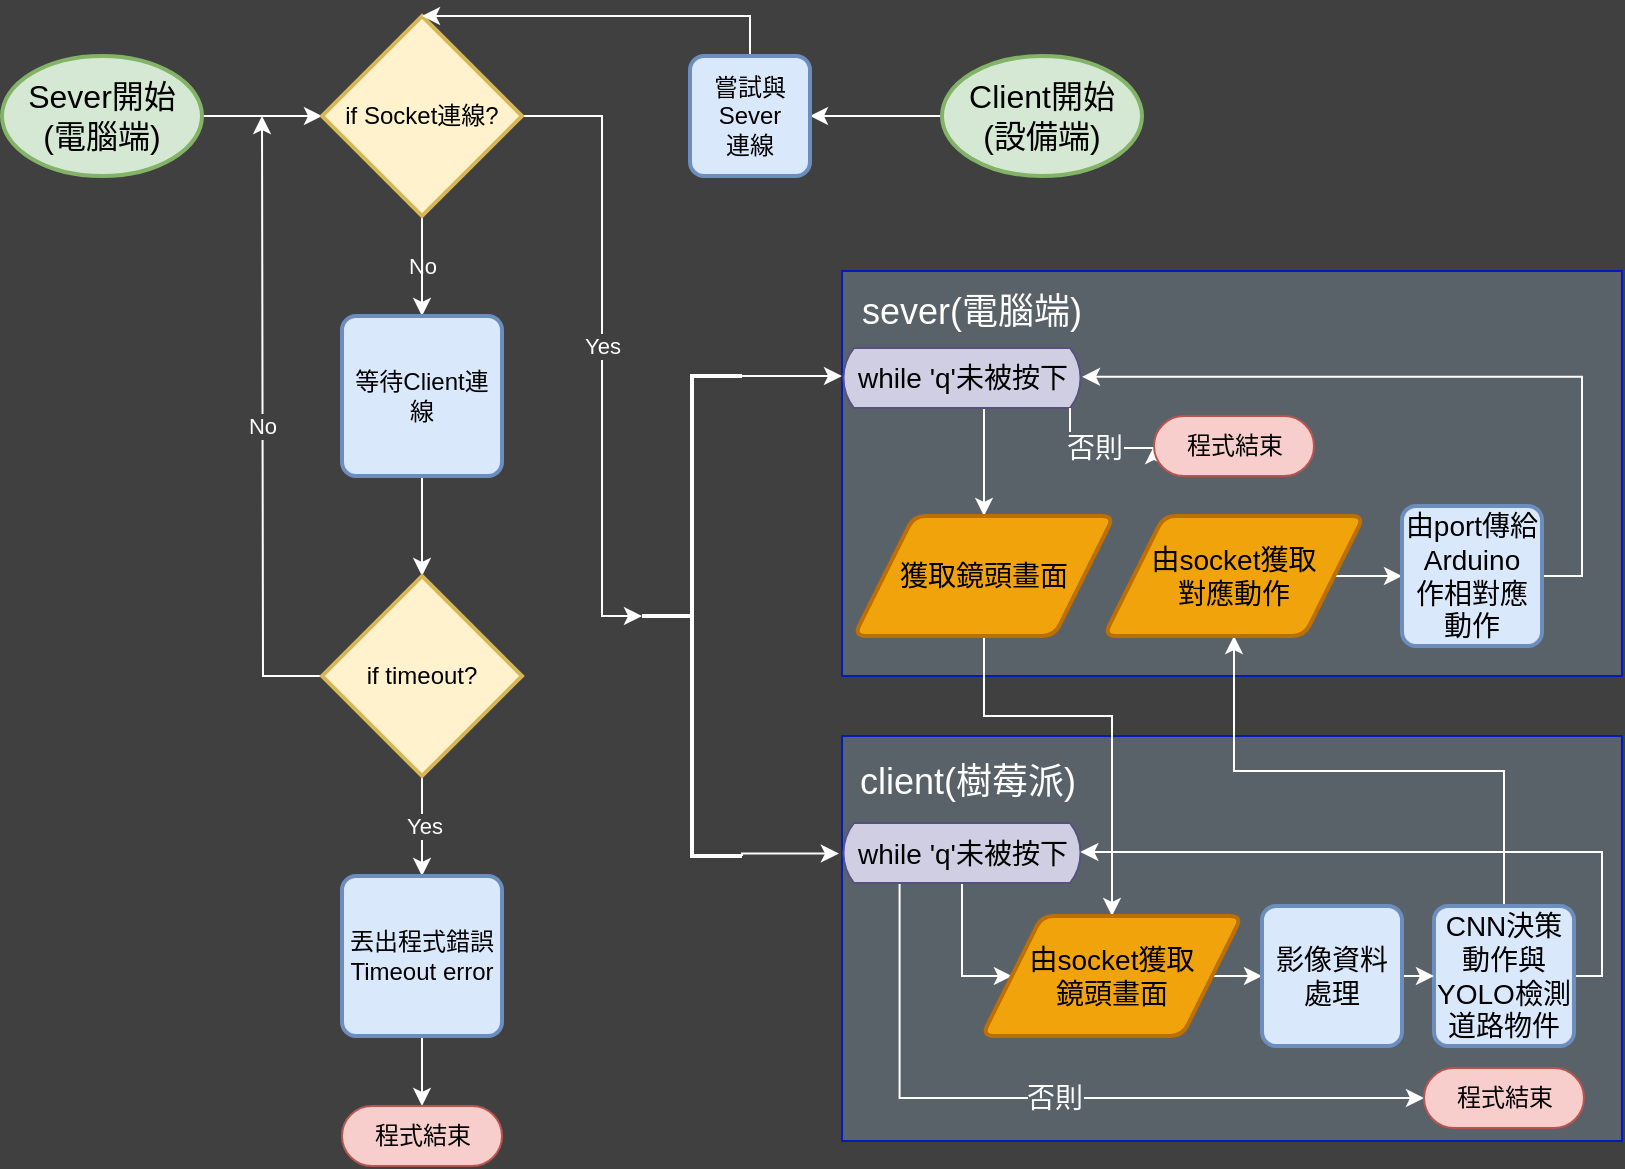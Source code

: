 <mxfile version="16.5.1" type="device"><diagram id="1XK7YFXboow4MbafK7uh" name="第1頁"><mxGraphModel dx="1038" dy="649" grid="1" gridSize="10" guides="1" tooltips="1" connect="1" arrows="1" fold="1" page="1" pageScale="1" pageWidth="827" pageHeight="1169" background="#404040" math="0" shadow="0"><root><mxCell id="0"/><mxCell id="1" parent="0"/><mxCell id="x0cmIluC4NAtbxdKJyR3-7" value="" style="rounded=0;whiteSpace=wrap;html=1;fillColor=#5A6269;strokeColor=#001DBC;fontColor=#ffffff;" parent="1" vertex="1"><mxGeometry x="430" y="370" width="390" height="202.5" as="geometry"/></mxCell><mxCell id="x0cmIluC4NAtbxdKJyR3-2" value="" style="rounded=0;whiteSpace=wrap;html=1;fillColor=#5A6269;strokeColor=#001DBC;fontColor=#ffffff;" parent="1" vertex="1"><mxGeometry x="430" y="137.5" width="390" height="202.5" as="geometry"/></mxCell><mxCell id="wkXvp-lvUKAOnzvcSEss-5" style="edgeStyle=orthogonalEdgeStyle;rounded=0;orthogonalLoop=1;jettySize=auto;html=1;strokeColor=#FFFFFF;" parent="1" source="q3_mg8OtCj09ydLvPxGb-13" target="wkXvp-lvUKAOnzvcSEss-2" edge="1"><mxGeometry relative="1" as="geometry"/></mxCell><mxCell id="q3_mg8OtCj09ydLvPxGb-13" value="Sever開始&lt;br&gt;(電腦端)" style="strokeWidth=2;html=1;shape=mxgraph.flowchart.start_1;whiteSpace=wrap;fontSize=16;fillColor=#d5e8d4;strokeColor=#82b366;" parent="1" vertex="1"><mxGeometry x="10" y="30" width="100" height="60" as="geometry"/></mxCell><mxCell id="TX2xT223F7218ivMtAvH-20" style="edgeStyle=orthogonalEdgeStyle;rounded=0;orthogonalLoop=1;jettySize=auto;html=1;exitX=0;exitY=0.5;exitDx=0;exitDy=0;exitPerimeter=0;entryX=1;entryY=0.5;entryDx=0;entryDy=0;strokeColor=#FFFFFF;" parent="1" source="q3_mg8OtCj09ydLvPxGb-14" target="TX2xT223F7218ivMtAvH-19" edge="1"><mxGeometry relative="1" as="geometry"/></mxCell><mxCell id="q3_mg8OtCj09ydLvPxGb-14" value="Client開始&lt;br&gt;(設備端)" style="strokeWidth=2;html=1;shape=mxgraph.flowchart.start_1;whiteSpace=wrap;fontSize=16;fillColor=#d5e8d4;strokeColor=#82b366;" parent="1" vertex="1"><mxGeometry x="480" y="30" width="100" height="60" as="geometry"/></mxCell><mxCell id="wkXvp-lvUKAOnzvcSEss-6" value="No" style="edgeStyle=orthogonalEdgeStyle;rounded=0;orthogonalLoop=1;jettySize=auto;html=1;exitX=0.5;exitY=1;exitDx=0;exitDy=0;exitPerimeter=0;strokeColor=#FFFFFF;labelBackgroundColor=none;fontColor=#FFFFFF;" parent="1" source="wkXvp-lvUKAOnzvcSEss-2" target="wkXvp-lvUKAOnzvcSEss-4" edge="1"><mxGeometry relative="1" as="geometry"/></mxCell><mxCell id="TX2xT223F7218ivMtAvH-24" value="Yes" style="edgeStyle=orthogonalEdgeStyle;rounded=0;orthogonalLoop=1;jettySize=auto;html=1;exitX=1;exitY=0.5;exitDx=0;exitDy=0;exitPerimeter=0;entryX=0;entryY=0.5;entryDx=0;entryDy=0;entryPerimeter=0;strokeColor=#FFFFFF;fontColor=#FFFFFF;labelBackgroundColor=#404040;" parent="1" source="wkXvp-lvUKAOnzvcSEss-2" target="TX2xT223F7218ivMtAvH-25" edge="1"><mxGeometry relative="1" as="geometry"><mxPoint x="310" y="200" as="targetPoint"/><Array as="points"><mxPoint x="310" y="60"/><mxPoint x="310" y="310"/></Array></mxGeometry></mxCell><mxCell id="wkXvp-lvUKAOnzvcSEss-2" value="if Socket連線?" style="strokeWidth=2;html=1;shape=mxgraph.flowchart.decision;whiteSpace=wrap;fillColor=#fff2cc;strokeColor=#d6b656;" parent="1" vertex="1"><mxGeometry x="170" y="10" width="100" height="100" as="geometry"/></mxCell><mxCell id="TX2xT223F7218ivMtAvH-10" style="edgeStyle=orthogonalEdgeStyle;rounded=0;orthogonalLoop=1;jettySize=auto;html=1;exitX=0.5;exitY=1;exitDx=0;exitDy=0;entryX=0.5;entryY=0;entryDx=0;entryDy=0;entryPerimeter=0;strokeColor=#FFFFFF;" parent="1" source="wkXvp-lvUKAOnzvcSEss-4" target="TX2xT223F7218ivMtAvH-9" edge="1"><mxGeometry relative="1" as="geometry"/></mxCell><mxCell id="wkXvp-lvUKAOnzvcSEss-4" value="等待Client連線" style="rounded=1;whiteSpace=wrap;html=1;absoluteArcSize=1;arcSize=14;strokeWidth=2;fillColor=#dae8fc;strokeColor=#6c8ebf;" parent="1" vertex="1"><mxGeometry x="180" y="160" width="80" height="80" as="geometry"/></mxCell><mxCell id="TX2xT223F7218ivMtAvH-11" value="No" style="edgeStyle=orthogonalEdgeStyle;rounded=0;orthogonalLoop=1;jettySize=auto;html=1;exitX=0;exitY=0.5;exitDx=0;exitDy=0;exitPerimeter=0;strokeColor=#FFFFFF;fontColor=#FFFFFF;labelBackgroundColor=#404040;" parent="1" source="TX2xT223F7218ivMtAvH-9" edge="1"><mxGeometry relative="1" as="geometry"><mxPoint x="140" y="60" as="targetPoint"/></mxGeometry></mxCell><mxCell id="TX2xT223F7218ivMtAvH-12" value="Yes" style="edgeStyle=orthogonalEdgeStyle;rounded=0;orthogonalLoop=1;jettySize=auto;html=1;exitX=0.5;exitY=1;exitDx=0;exitDy=0;exitPerimeter=0;strokeColor=#FFFFFF;fontColor=#FFFFFF;labelBackgroundColor=#404040;" parent="1" source="TX2xT223F7218ivMtAvH-9" edge="1"><mxGeometry relative="1" as="geometry"><mxPoint x="220" y="440" as="targetPoint"/></mxGeometry></mxCell><mxCell id="TX2xT223F7218ivMtAvH-9" value="if timeout?" style="strokeWidth=2;html=1;shape=mxgraph.flowchart.decision;whiteSpace=wrap;fillColor=#fff2cc;strokeColor=#d6b656;" parent="1" vertex="1"><mxGeometry x="170" y="290" width="100" height="100" as="geometry"/></mxCell><mxCell id="TX2xT223F7218ivMtAvH-15" style="edgeStyle=orthogonalEdgeStyle;rounded=0;orthogonalLoop=1;jettySize=auto;html=1;exitX=0.5;exitY=1;exitDx=0;exitDy=0;entryX=0.5;entryY=0.5;entryDx=0;entryDy=-15;entryPerimeter=0;strokeColor=#FFFFFF;" parent="1" source="TX2xT223F7218ivMtAvH-13" target="TX2xT223F7218ivMtAvH-14" edge="1"><mxGeometry relative="1" as="geometry"/></mxCell><mxCell id="TX2xT223F7218ivMtAvH-13" value="丟出程式錯誤&lt;br&gt;Timeout error" style="rounded=1;whiteSpace=wrap;html=1;absoluteArcSize=1;arcSize=14;strokeWidth=2;fillColor=#dae8fc;strokeColor=#6c8ebf;" parent="1" vertex="1"><mxGeometry x="180" y="440" width="80" height="80" as="geometry"/></mxCell><mxCell id="TX2xT223F7218ivMtAvH-14" value="程式結束" style="html=1;dashed=0;whitespace=wrap;shape=mxgraph.dfd.start;fillColor=#f8cecc;strokeColor=#b85450;" parent="1" vertex="1"><mxGeometry x="180" y="555" width="80" height="30" as="geometry"/></mxCell><mxCell id="TX2xT223F7218ivMtAvH-23" style="edgeStyle=orthogonalEdgeStyle;rounded=0;orthogonalLoop=1;jettySize=auto;html=1;exitX=0.5;exitY=0;exitDx=0;exitDy=0;entryX=0.5;entryY=0;entryDx=0;entryDy=0;entryPerimeter=0;strokeColor=#FFFFFF;" parent="1" source="TX2xT223F7218ivMtAvH-19" target="wkXvp-lvUKAOnzvcSEss-2" edge="1"><mxGeometry relative="1" as="geometry"/></mxCell><mxCell id="TX2xT223F7218ivMtAvH-19" value="嘗試與Sever&lt;br&gt;連線" style="rounded=1;whiteSpace=wrap;html=1;absoluteArcSize=1;arcSize=14;strokeWidth=2;fillColor=#dae8fc;strokeColor=#6c8ebf;" parent="1" vertex="1"><mxGeometry x="354" y="30" width="60" height="60" as="geometry"/></mxCell><mxCell id="WFXQu1q1xtAJy4Nfqqx4-4" style="edgeStyle=orthogonalEdgeStyle;rounded=0;orthogonalLoop=1;jettySize=auto;html=1;exitX=1;exitY=0;exitDx=0;exitDy=0;exitPerimeter=0;strokeColor=#FFFFFF;" parent="1" source="TX2xT223F7218ivMtAvH-25" target="WFXQu1q1xtAJy4Nfqqx4-1" edge="1"><mxGeometry relative="1" as="geometry"><Array as="points"><mxPoint x="430" y="190"/><mxPoint x="430" y="190"/></Array></mxGeometry></mxCell><mxCell id="x0cmIluC4NAtbxdKJyR3-14" style="edgeStyle=orthogonalEdgeStyle;rounded=0;orthogonalLoop=1;jettySize=auto;html=1;exitX=1;exitY=1;exitDx=0;exitDy=0;exitPerimeter=0;entryX=-0.013;entryY=0.51;entryDx=0;entryDy=0;entryPerimeter=0;labelBackgroundColor=#404040;fontSize=14;fontColor=#FFFFFF;strokeColor=#FFFFFF;" parent="1" source="TX2xT223F7218ivMtAvH-25" target="x0cmIluC4NAtbxdKJyR3-8" edge="1"><mxGeometry relative="1" as="geometry"><Array as="points"><mxPoint x="380" y="429"/></Array></mxGeometry></mxCell><mxCell id="TX2xT223F7218ivMtAvH-25" value="" style="strokeWidth=2;html=1;shape=mxgraph.flowchart.annotation_2;align=left;labelPosition=right;pointerEvents=1;strokeColor=#FFFFFF;" parent="1" vertex="1"><mxGeometry x="330" y="190" width="50" height="240" as="geometry"/></mxCell><mxCell id="x0cmIluC4NAtbxdKJyR3-26" style="edgeStyle=orthogonalEdgeStyle;rounded=0;orthogonalLoop=1;jettySize=auto;html=1;exitX=0.5;exitY=1;exitDx=0;exitDy=0;exitPerimeter=0;entryX=0.5;entryY=0;entryDx=0;entryDy=0;labelBackgroundColor=#404040;fontSize=14;fontColor=#FFFFFF;strokeColor=#FFFFFF;" parent="1" source="WFXQu1q1xtAJy4Nfqqx4-1" target="x0cmIluC4NAtbxdKJyR3-6" edge="1"><mxGeometry relative="1" as="geometry"><Array as="points"><mxPoint x="501" y="206"/></Array></mxGeometry></mxCell><mxCell id="WFXQu1q1xtAJy4Nfqqx4-1" value="while 'q'未被按下" style="html=1;dashed=0;whitespace=wrap;shape=mxgraph.dfd.loop;fontSize=14;fillColor=#d0cee2;strokeColor=#56517e;" parent="1" vertex="1"><mxGeometry x="430" y="176" width="120" height="30" as="geometry"/></mxCell><mxCell id="x0cmIluC4NAtbxdKJyR3-3" value="sever(電腦端)" style="text;html=1;strokeColor=none;fillColor=none;align=center;verticalAlign=middle;whiteSpace=wrap;rounded=0;fontSize=18;fontColor=#FFFFFF;" parent="1" vertex="1"><mxGeometry x="425" y="143" width="140" height="29" as="geometry"/></mxCell><mxCell id="x0cmIluC4NAtbxdKJyR3-25" style="edgeStyle=orthogonalEdgeStyle;rounded=0;orthogonalLoop=1;jettySize=auto;html=1;exitX=0.5;exitY=1;exitDx=0;exitDy=0;entryX=0.5;entryY=0;entryDx=0;entryDy=0;labelBackgroundColor=#404040;fontSize=14;fontColor=#FFFFFF;strokeColor=#FFFFFF;" parent="1" source="x0cmIluC4NAtbxdKJyR3-6" target="x0cmIluC4NAtbxdKJyR3-10" edge="1"><mxGeometry relative="1" as="geometry"><Array as="points"><mxPoint x="501" y="360"/><mxPoint x="565" y="360"/></Array></mxGeometry></mxCell><mxCell id="x0cmIluC4NAtbxdKJyR3-6" value="獲取鏡頭畫面" style="shape=parallelogram;html=1;strokeWidth=2;perimeter=parallelogramPerimeter;whiteSpace=wrap;rounded=1;arcSize=12;size=0.23;fontSize=14;fontColor=#000000;fillColor=#f0a30a;strokeColor=#BD7000;" parent="1" vertex="1"><mxGeometry x="436" y="260" width="130" height="60" as="geometry"/></mxCell><mxCell id="x0cmIluC4NAtbxdKJyR3-19" style="edgeStyle=orthogonalEdgeStyle;rounded=0;orthogonalLoop=1;jettySize=auto;html=1;exitX=0.5;exitY=1;exitDx=0;exitDy=0;exitPerimeter=0;entryX=0;entryY=0.5;entryDx=0;entryDy=0;labelBackgroundColor=#404040;fontSize=14;fontColor=#FFFFFF;strokeColor=#FFFFFF;" parent="1" source="x0cmIluC4NAtbxdKJyR3-8" target="x0cmIluC4NAtbxdKJyR3-10" edge="1"><mxGeometry relative="1" as="geometry"><Array as="points"><mxPoint x="490" y="490"/></Array></mxGeometry></mxCell><mxCell id="x0cmIluC4NAtbxdKJyR3-8" value="while 'q'未被按下" style="html=1;dashed=0;whitespace=wrap;shape=mxgraph.dfd.loop;fontSize=14;fillColor=#d0cee2;strokeColor=#56517e;" parent="1" vertex="1"><mxGeometry x="430" y="413.5" width="120" height="30" as="geometry"/></mxCell><mxCell id="x0cmIluC4NAtbxdKJyR3-9" value="client(樹莓派)" style="text;html=1;strokeColor=none;fillColor=none;align=center;verticalAlign=middle;whiteSpace=wrap;rounded=0;fontSize=18;fontColor=#FFFFFF;" parent="1" vertex="1"><mxGeometry x="438" y="377.5" width="110" height="30" as="geometry"/></mxCell><mxCell id="x0cmIluC4NAtbxdKJyR3-36" style="edgeStyle=orthogonalEdgeStyle;rounded=0;orthogonalLoop=1;jettySize=auto;html=1;exitX=1;exitY=0.5;exitDx=0;exitDy=0;entryX=0;entryY=0.5;entryDx=0;entryDy=0;labelBackgroundColor=#5A6269;fontSize=14;fontColor=#FFFFFF;strokeColor=#FFFFFF;" parent="1" source="x0cmIluC4NAtbxdKJyR3-10" target="x0cmIluC4NAtbxdKJyR3-35" edge="1"><mxGeometry relative="1" as="geometry"/></mxCell><mxCell id="x0cmIluC4NAtbxdKJyR3-10" value="由socket獲取&lt;br&gt;鏡頭畫面" style="shape=parallelogram;html=1;strokeWidth=2;perimeter=parallelogramPerimeter;whiteSpace=wrap;rounded=1;arcSize=12;size=0.23;fontSize=14;fontColor=#000000;fillColor=#f0a30a;strokeColor=#BD7000;" parent="1" vertex="1"><mxGeometry x="500" y="460" width="130" height="60" as="geometry"/></mxCell><mxCell id="x0cmIluC4NAtbxdKJyR3-12" style="edgeStyle=orthogonalEdgeStyle;rounded=0;orthogonalLoop=1;jettySize=auto;html=1;exitX=0.5;exitY=1;exitDx=0;exitDy=0;exitPerimeter=0;labelBackgroundColor=#404040;fontSize=18;fontColor=#FFFFFF;strokeColor=#FFFFFF;" parent="1" source="WFXQu1q1xtAJy4Nfqqx4-1" target="WFXQu1q1xtAJy4Nfqqx4-1" edge="1"><mxGeometry relative="1" as="geometry"/></mxCell><mxCell id="x0cmIluC4NAtbxdKJyR3-22" style="edgeStyle=orthogonalEdgeStyle;rounded=0;orthogonalLoop=1;jettySize=auto;html=1;exitX=0.5;exitY=0;exitDx=0;exitDy=0;entryX=0.5;entryY=1;entryDx=0;entryDy=0;labelBackgroundColor=#404040;fontSize=14;fontColor=#FFFFFF;strokeColor=#FFFFFF;" parent="1" source="x0cmIluC4NAtbxdKJyR3-17" target="x0cmIluC4NAtbxdKJyR3-21" edge="1"><mxGeometry relative="1" as="geometry"/></mxCell><mxCell id="x0cmIluC4NAtbxdKJyR3-29" style="edgeStyle=orthogonalEdgeStyle;rounded=0;orthogonalLoop=1;jettySize=auto;html=1;exitX=1;exitY=0.5;exitDx=0;exitDy=0;entryX=0.993;entryY=0.483;entryDx=0;entryDy=0;entryPerimeter=0;labelBackgroundColor=#404040;fontSize=14;fontColor=#FFFFFF;strokeColor=#FFFFFF;" parent="1" source="x0cmIluC4NAtbxdKJyR3-17" target="x0cmIluC4NAtbxdKJyR3-8" edge="1"><mxGeometry relative="1" as="geometry"><Array as="points"><mxPoint x="810" y="490"/><mxPoint x="810" y="428"/></Array></mxGeometry></mxCell><mxCell id="x0cmIluC4NAtbxdKJyR3-17" value="CNN決策動作與YOLO檢測道路物件" style="rounded=1;whiteSpace=wrap;html=1;absoluteArcSize=1;arcSize=14;strokeWidth=2;fontSize=14;fillColor=#dae8fc;strokeColor=#6c8ebf;" parent="1" vertex="1"><mxGeometry x="726" y="455" width="70" height="70" as="geometry"/></mxCell><mxCell id="x0cmIluC4NAtbxdKJyR3-27" style="edgeStyle=orthogonalEdgeStyle;rounded=0;orthogonalLoop=1;jettySize=auto;html=1;exitX=1;exitY=0.5;exitDx=0;exitDy=0;entryX=0;entryY=0.5;entryDx=0;entryDy=0;labelBackgroundColor=#404040;fontSize=14;fontColor=#FFFFFF;strokeColor=#FFFFFF;" parent="1" source="x0cmIluC4NAtbxdKJyR3-21" target="x0cmIluC4NAtbxdKJyR3-24" edge="1"><mxGeometry relative="1" as="geometry"/></mxCell><mxCell id="x0cmIluC4NAtbxdKJyR3-21" value="由socket獲取&lt;br&gt;對應動作" style="shape=parallelogram;html=1;strokeWidth=2;perimeter=parallelogramPerimeter;whiteSpace=wrap;rounded=1;arcSize=12;size=0.23;fontSize=14;fontColor=#000000;fillColor=#f0a30a;strokeColor=#BD7000;" parent="1" vertex="1"><mxGeometry x="561" y="260" width="130" height="60" as="geometry"/></mxCell><mxCell id="x0cmIluC4NAtbxdKJyR3-28" style="edgeStyle=orthogonalEdgeStyle;rounded=0;orthogonalLoop=1;jettySize=auto;html=1;exitX=1;exitY=0.5;exitDx=0;exitDy=0;entryX=1;entryY=0.48;entryDx=0;entryDy=0;entryPerimeter=0;labelBackgroundColor=#404040;fontSize=14;fontColor=#FFFFFF;strokeColor=#FFFFFF;" parent="1" source="x0cmIluC4NAtbxdKJyR3-24" target="WFXQu1q1xtAJy4Nfqqx4-1" edge="1"><mxGeometry relative="1" as="geometry"/></mxCell><mxCell id="x0cmIluC4NAtbxdKJyR3-24" value="由port傳給&lt;br&gt;Arduino&lt;br&gt;作相對應動作" style="rounded=1;whiteSpace=wrap;html=1;absoluteArcSize=1;arcSize=14;strokeWidth=2;fontSize=14;fillColor=#dae8fc;strokeColor=#6c8ebf;" parent="1" vertex="1"><mxGeometry x="710" y="255" width="70" height="70" as="geometry"/></mxCell><mxCell id="x0cmIluC4NAtbxdKJyR3-31" value="否則" style="edgeStyle=orthogonalEdgeStyle;rounded=0;orthogonalLoop=1;jettySize=auto;html=1;exitX=0;exitY=0;exitDx=114;exitDy=30;exitPerimeter=0;entryX=0;entryY=0.5;entryDx=0;entryDy=0;entryPerimeter=0;labelBackgroundColor=#5A6269;fontSize=14;fontColor=#FFFFFF;strokeColor=#FFFFFF;" parent="1" source="WFXQu1q1xtAJy4Nfqqx4-1" target="x0cmIluC4NAtbxdKJyR3-30" edge="1"><mxGeometry relative="1" as="geometry"><Array as="points"><mxPoint x="544" y="226"/><mxPoint x="586" y="226"/></Array></mxGeometry></mxCell><mxCell id="x0cmIluC4NAtbxdKJyR3-30" value="程式結束" style="html=1;dashed=0;whitespace=wrap;shape=mxgraph.dfd.start;fillColor=#f8cecc;strokeColor=#b85450;" parent="1" vertex="1"><mxGeometry x="586" y="210" width="80" height="30" as="geometry"/></mxCell><mxCell id="x0cmIluC4NAtbxdKJyR3-34" value="否則" style="edgeStyle=orthogonalEdgeStyle;rounded=0;orthogonalLoop=1;jettySize=auto;html=1;exitX=0.24;exitY=1.017;exitDx=0;exitDy=0;exitPerimeter=0;entryX=0;entryY=0.5;entryDx=0;entryDy=0;entryPerimeter=0;labelBackgroundColor=#5A6269;fontSize=14;fontColor=#FFFFFF;strokeColor=#FFFFFF;" parent="1" source="x0cmIluC4NAtbxdKJyR3-8" target="x0cmIluC4NAtbxdKJyR3-33" edge="1"><mxGeometry relative="1" as="geometry"/></mxCell><mxCell id="x0cmIluC4NAtbxdKJyR3-33" value="程式結束" style="html=1;dashed=0;whitespace=wrap;shape=mxgraph.dfd.start;fillColor=#f8cecc;strokeColor=#b85450;" parent="1" vertex="1"><mxGeometry x="721" y="536" width="80" height="30" as="geometry"/></mxCell><mxCell id="x0cmIluC4NAtbxdKJyR3-37" style="edgeStyle=orthogonalEdgeStyle;rounded=0;orthogonalLoop=1;jettySize=auto;html=1;exitX=1;exitY=0.5;exitDx=0;exitDy=0;entryX=0;entryY=0.5;entryDx=0;entryDy=0;labelBackgroundColor=#5A6269;fontSize=14;fontColor=#FFFFFF;strokeColor=#FFFFFF;" parent="1" source="x0cmIluC4NAtbxdKJyR3-35" target="x0cmIluC4NAtbxdKJyR3-17" edge="1"><mxGeometry relative="1" as="geometry"/></mxCell><mxCell id="x0cmIluC4NAtbxdKJyR3-35" value="影像資料&lt;br&gt;處理" style="rounded=1;whiteSpace=wrap;html=1;absoluteArcSize=1;arcSize=14;strokeWidth=2;fontSize=14;fillColor=#dae8fc;strokeColor=#6c8ebf;" parent="1" vertex="1"><mxGeometry x="640" y="455" width="70" height="70" as="geometry"/></mxCell></root></mxGraphModel></diagram></mxfile>